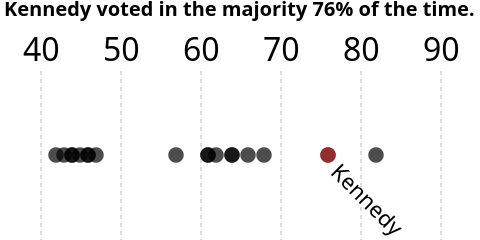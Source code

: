 {"$schema":"https://vega.github.io/schema/vega-lite/v3.json","width":240,"height":120,"padding":0,"autosize":"fit","view":{"stroke":null},"datasets":{"values":[{"justice":"Gorsuch","percentage":82,"_index_":0},{"justice":"Kennedy","percentage":76,"_index_":1},{"justice":"White","percentage":68,"_index_":2},{"justice":"O'Connor","percentage":66,"_index_":3},{"justice":"Roberts","percentage":64,"_index_":4},{"justice":"Rehnquist","percentage":64,"_index_":5},{"justice":"Thomas","percentage":62,"_index_":6},{"justice":"Scalia","percentage":61,"_index_":7},{"justice":"Alito","percentage":61,"_index_":8},{"justice":"Blackmun","percentage":57,"_index_":9},{"justice":"Souter","percentage":47,"_index_":10},{"justice":"Stevens","percentage":46,"_index_":11},{"justice":"Brennan","percentage":46,"_index_":12},{"justice":"Kagan","percentage":45,"_index_":13},{"justice":"Sotomayor","percentage":44,"_index_":14},{"justice":"Breyer","percentage":44,"_index_":15},{"justice":"Ginsburg","percentage":43,"_index_":16},{"justice":"Marshall","percentage":42,"_index_":17}]},"layer":[{"data":{"name":"values"},"encoding":{"y":{"field":"justice","type":"nominal","sort":"-percentage","axis":{"labelAlign":"left","labelPadding":50,"title":false,"ticks":false,"domain":false}},"x":{"field":"percentage","type":"quantitative","axis":{"grid":true,"labels":true,"title":false,"domain":false,"ticks":false,"tickMinStep":10,"gridDash":[2,2],"labelFontSize":16,"orient":"top"},"scale":{"domain":[35,95]}},"fill":{"value":"#f0f0f0"}},"layer":[{"mark":{"type":"bar"},"transform":[]},{"mark":{"type":"bar"},"transform":[{"filter":"((datum[\"_index_\"] != null) ? datum[\"_index_\"]==1:true)","_customized":true}],"encoding":{"fill":{"value":"firebrick"}}}],"transform":[{"filter":"((datum[\"_index_\"] != null) ? datum[\"_index_\"]!=7:false)","datum":{"justice":"Scalia","percentage":61,"_index_":7},"text":"Scalia","marktype":"rect","path":["layer","0","layer","0"]},{"filter":"((datum[\"_index_\"] != null) ? datum[\"_index_\"]!=0:false)","datum":{"justice":"Gorsuch","percentage":82,"_index_":0},"text":"Gorsuch","marktype":"rect","path":["layer","0","layer","0"]},{"filter":"((datum[\"_index_\"] != null) ? datum[\"_index_\"]!=1:false)","datum":{"justice":"Kennedy","percentage":76,"_index_":1},"text":"Kennedy","marktype":"rect","path":["layer","0","layer","0"]},{"filter":"((datum[\"_index_\"] != null) ? datum[\"_index_\"]!=2:false)","datum":{"justice":"White","percentage":68,"_index_":2},"text":"White","marktype":"rect","path":["layer","0","layer","0"]},{"filter":"((datum[\"_index_\"] != null) ? datum[\"_index_\"]!=3:false)","datum":{"justice":"O'Connor","percentage":66,"_index_":3},"text":"O'Connor","marktype":"rect","path":["layer","0","layer","0"]},{"filter":"((datum[\"_index_\"] != null) ? datum[\"_index_\"]!=4:false)","datum":{"justice":"Roberts","percentage":64,"_index_":4},"text":"Roberts","marktype":"rect","path":["layer","0","layer","0"]},{"filter":"((datum[\"_index_\"] != null) ? datum[\"_index_\"]!=5:false)","datum":{"justice":"Rehnquist","percentage":64,"_index_":5},"text":"Rehnquist","marktype":"rect","path":["layer","0","layer","0"]},{"filter":"((datum[\"_index_\"] != null) ? datum[\"_index_\"]!=6:false)","datum":{"justice":"Thomas","percentage":62,"_index_":6},"text":"Thomas","marktype":"rect","path":["layer","0","layer","0"]},{"filter":"((datum[\"_index_\"] != null) ? datum[\"_index_\"]!=8:false)","datum":{"justice":"Alito","percentage":61,"_index_":8},"text":"Alito","marktype":"rect","path":["layer","0","layer","0"]},{"filter":"((datum[\"_index_\"] != null) ? datum[\"_index_\"]!=9:false)","datum":{"justice":"Blackmun","percentage":57,"_index_":9},"text":"Blackmun","marktype":"rect","path":["layer","0","layer","0"]},{"filter":"((datum[\"_index_\"] != null) ? datum[\"_index_\"]!=10:false)","datum":{"justice":"Souter","percentage":47,"_index_":10},"text":"Souter","marktype":"rect","path":["layer","0","layer","0"]},{"filter":"((datum[\"_index_\"] != null) ? datum[\"_index_\"]!=11:false)","datum":{"justice":"Stevens","percentage":46,"_index_":11},"text":"Stevens","marktype":"rect","path":["layer","0","layer","0"]},{"filter":"((datum[\"_index_\"] != null) ? datum[\"_index_\"]!=12:false)","datum":{"justice":"Brennan","percentage":46,"_index_":12},"text":"Brennan","marktype":"rect","path":["layer","0","layer","0"]},{"filter":"((datum[\"_index_\"] != null) ? datum[\"_index_\"]!=13:false)","datum":{"justice":"Kagan","percentage":45,"_index_":13},"text":"Kagan","marktype":"rect","path":["layer","0","layer","0"]},{"filter":"((datum[\"_index_\"] != null) ? datum[\"_index_\"]!=14:false)","datum":{"justice":"Sotomayor","percentage":44,"_index_":14},"text":"Sotomayor","marktype":"rect","path":["layer","0","layer","0"]},{"filter":"((datum[\"_index_\"] != null) ? datum[\"_index_\"]!=15:false)","datum":{"justice":"Breyer","percentage":44,"_index_":15},"text":"Breyer","marktype":"rect","path":["layer","0","layer","0"]},{"filter":"((datum[\"_index_\"] != null) ? datum[\"_index_\"]!=16:false)","datum":{"justice":"Ginsburg","percentage":43,"_index_":16},"text":"Ginsburg","marktype":"rect","path":["layer","0","layer","0"]},{"filter":"((datum[\"_index_\"] != null) ? datum[\"_index_\"]!=17:false)","datum":{"justice":"Marshall","percentage":42,"_index_":17},"text":"Marshall","marktype":"rect","path":["layer","0","layer","0"]}]},{"data":{"name":"values"},"encoding":{"x":{"field":"percentage","type":"quantitative","axis":{"grid":false,"labels":false,"title":false,"domain":false,"ticks":false}},"text":{"field":"percentage","type":"quantitative"},"fill":{"value":"black"},"size":{"value":60}},"layer":[{"mark":{"type":"circle","align":"right","dx":-7,"dy":0},"transform":[]},{"mark":{"type":"circle","align":"right","dx":-7,"dy":0},"transform":[{"filter":"((datum[\"_index_\"] != null) ? datum[\"_index_\"]==1:true)","_customized":true}],"encoding":{"fill":{"value":"firebrick"}}}]},{"data":{"name":"_data_7_split","values":[{"name":"default","text":"Kennedy voted in the majority 76% of the time.","_line":0,"_index":0}]},"encoding":{"text":{"field":"text","type":"nominal"},"y":{"value":0}},"layer":[{"mark":{"type":"text","fontWeight":"bold","wrap":36,"fontSize":10,"dx":0,"dy":0},"layer":[{"mark":{"type":"text","fontWeight":"bold","wrap":36,"fontSize":10,"dx":0,"dy":-30},"transform":[{"filter":"datum._index == 0"}]}]}]},{"layer":[]},{"data":{"name":"values"},"encoding":{"text":{"field":"justice","type":"nominal"},"x":{"field":"percentage","type":"quantitative"}},"layer":[{"mark":{"type":"text","align":"left","angle":45,"dx":7,"dy":3},"transform":[{"filter":"((datum[\"_index_\"] != null) ? datum[\"_index_\"]!=5:false)","_customized":true},{"filter":"((datum[\"_index_\"] != null) ? datum[\"_index_\"]!=8:false)","_customized":true},{"filter":"((datum[\"_index_\"] != null) ? datum[\"_index_\"]!=11:false)","_customized":true},{"filter":"((datum[\"_index_\"] != null) ? datum[\"_index_\"]!=15:false)","_customized":true},{"filter":"((datum[\"_index_\"] != null) ? datum[\"_index_\"]!=4:false)","_customized":true},{"filter":"((datum[\"_index_\"] != null) ? datum[\"_index_\"]!=7:false)","_customized":true},{"filter":"((datum[\"_index_\"] != null) ? datum[\"_index_\"]!=14:false)","_customized":true},{"filter":"((datum[\"_index_\"] != null) ? datum[\"_index_\"]!=12:false)","_customized":true}]},{"mark":{"type":"text","align":"left","angle":45,"dx":50,"dy":3},"transform":[{"filter":"((datum[\"_index_\"] != null) ? datum[\"_index_\"]==5:true)","_customized":true}]},{"mark":{"type":"text","align":"left","angle":45,"dx":45,"dy":3},"transform":[{"filter":"((datum[\"_index_\"] != null) ? datum[\"_index_\"]==8:true)","_customized":true}]},{"mark":{"type":"text","align":"left","angle":45,"dx":55,"dy":3},"transform":[{"filter":"((datum[\"_index_\"] != null) ? datum[\"_index_\"]==11:true)","_customized":true}]},{"mark":{"type":"text","align":"left","angle":45,"dx":65,"dy":3},"transform":[{"filter":"((datum[\"_index_\"] != null) ? datum[\"_index_\"]==15:true)","_customized":true}]},{"mark":{"type":"text","align":"left","angle":45,"dx":7,"dy":3},"transform":[{"filter":"((datum[\"_index_\"] != null) ? datum[\"_index_\"]==4:true)","_customized":true}],"encoding":{"text":{"field":"datumjustice","_label":"=datum.justice + ','"}}},{"mark":{"type":"text","align":"left","angle":45,"dx":7,"dy":3},"transform":[{"filter":"((datum[\"_index_\"] != null) ? datum[\"_index_\"]==7:true)","_customized":true}],"encoding":{"text":{"field":"datumjustice","_label":"=datum.justice + ','"}}},{"mark":{"type":"text","align":"left","angle":45,"dx":7,"dy":3},"transform":[{"filter":"((datum[\"_index_\"] != null) ? datum[\"_index_\"]==14:true)","_customized":true}],"encoding":{"text":{"field":"datumjustice","_label":"=datum.justice + ','"}}},{"mark":{"type":"text","align":"left","angle":45,"dx":7,"dy":3},"transform":[{"filter":"((datum[\"_index_\"] != null) ? datum[\"_index_\"]==12:true)","_customized":true}],"encoding":{"text":{"field":"datumjustice","_label":"=datum.justice + ','"}}},{"mark":{"type":"text","align":"left","angle":45,"dx":7,"dy":3},"transform":[{"filter":"((datum[\"_index_\"] != null) ? datum[\"_index_\"]==0: true)","_customized":true}]},{"mark":{"type":"text","align":"left","angle":45,"dx":7,"dy":3},"transform":[{"filter":"((datum[\"_index_\"] != null) ? datum[\"_index_\"]==0: true)","_customized":true}]},{"mark":{"type":"text","align":"left","angle":45,"dx":7,"dy":3},"transform":[{"filter":"((datum[\"_index_\"] != null) ? datum[\"_index_\"]==2: true)","_customized":true}]},{"mark":{"type":"text","align":"left","angle":45,"dx":7,"dy":3},"transform":[{"filter":"((datum[\"_index_\"] != null) ? datum[\"_index_\"]==2: true)","_customized":true}]},{"mark":{"type":"text","align":"left","angle":45,"dx":7,"dy":3},"transform":[{"filter":"((datum[\"_index_\"] != null) ? datum[\"_index_\"]==3: true)","_customized":true}]},{"mark":{"type":"text","align":"left","angle":45,"dx":7,"dy":3},"transform":[{"filter":"((datum[\"_index_\"] != null) ? datum[\"_index_\"]==3: true)","_customized":true}]},{"mark":{"type":"text","align":"left","angle":45,"dx":7,"dy":3},"transform":[{"filter":"((datum[\"_index_\"] != null) ? datum[\"_index_\"]==6: true)","_customized":true}]},{"mark":{"type":"text","align":"left","angle":45,"dx":7,"dy":3},"transform":[{"filter":"((datum[\"_index_\"] != null) ? datum[\"_index_\"]==6: true)","_customized":true}]},{"mark":{"type":"text","align":"left","angle":45,"dx":7,"dy":3},"transform":[{"filter":"((datum[\"_index_\"] != null) ? datum[\"_index_\"]==9: true)","_customized":true}]},{"mark":{"type":"text","align":"left","angle":45,"dx":7,"dy":3},"transform":[{"filter":"((datum[\"_index_\"] != null) ? datum[\"_index_\"]==9: true)","_customized":true}]},{"mark":{"type":"text","align":"left","angle":45,"dx":7,"dy":3},"transform":[{"filter":"((datum[\"_index_\"] != null) ? datum[\"_index_\"]==10: true)","_customized":true}]},{"mark":{"type":"text","align":"left","angle":45,"dx":7,"dy":3},"transform":[{"filter":"((datum[\"_index_\"] != null) ? datum[\"_index_\"]==10: true)","_customized":true}]},{"mark":{"type":"text","align":"left","angle":45,"dx":7,"dy":3},"transform":[{"filter":"((datum[\"_index_\"] != null) ? datum[\"_index_\"]==13: true)","_customized":true}]},{"mark":{"type":"text","align":"left","angle":45,"dx":7,"dy":3},"transform":[{"filter":"((datum[\"_index_\"] != null) ? datum[\"_index_\"]==13: true)","_customized":true}]},{"mark":{"type":"text","align":"left","angle":45,"dx":7,"dy":3},"transform":[{"filter":"((datum[\"_index_\"] != null) ? datum[\"_index_\"]==16: true)","_customized":true}]},{"mark":{"type":"text","align":"left","angle":45,"dx":7,"dy":3},"transform":[{"filter":"((datum[\"_index_\"] != null) ? datum[\"_index_\"]==16: true)","_customized":true}]},{"mark":{"type":"text","align":"left","angle":45,"dx":7,"dy":3},"transform":[{"filter":"((datum[\"_index_\"] != null) ? datum[\"_index_\"]==17: true)","_customized":true}]},{"mark":{"type":"text","align":"left","angle":45,"dx":7,"dy":3},"transform":[{"filter":"((datum[\"_index_\"] != null) ? datum[\"_index_\"]==17: true)","_customized":true}]}],"transform":[{"calculate":"datum.justice + ','","as":"datumjustice"},{"calculate":"datum.justice + ','","as":"datumjustice"},{"calculate":"datum.justice + ','","as":"datumjustice"},{"calculate":"datum.justice + ','","as":"datumjustice"},{"filter":"((datum[\"_index_\"] != null) ? datum[\"_index_\"]!=0: false)","datum":{"justice":"Gorsuch","percentage":82,"_index_":0,"datumjustice":"Gorsuch,"},"text":"Gorsuch","marktype":"text","path":["layer","4","layer","0"]},{"filter":"((datum[\"_index_\"] != null) ? datum[\"_index_\"]!=2: false)","datum":{"justice":"White","percentage":68,"_index_":2,"datumjustice":"White,"},"text":"White","marktype":"text","path":["layer","4","layer","0"]},{"filter":"((datum[\"_index_\"] != null) ? datum[\"_index_\"]!=3: false)","datum":{"justice":"O'Connor","percentage":66,"_index_":3,"datumjustice":"O'Connor,"},"text":"O'Connor","marktype":"text","path":["layer","4","layer","0"]},{"filter":"((datum[\"_index_\"] != null) ? datum[\"_index_\"]!=6: false)","datum":{"justice":"Thomas","percentage":62,"_index_":6,"datumjustice":"Thomas,"},"text":"Thomas","marktype":"text","path":["layer","4","layer","0"]},{"filter":"((datum[\"_index_\"] != null) ? datum[\"_index_\"]!=9: false)","datum":{"justice":"Blackmun","percentage":57,"_index_":9,"datumjustice":"Blackmun,"},"text":"Blackmun","marktype":"text","path":["layer","4","layer","0"]},{"filter":"((datum[\"_index_\"] != null) ? datum[\"_index_\"]!=10: false)","datum":{"justice":"Souter","percentage":47,"_index_":10,"datumjustice":"Souter,"},"text":"Souter","marktype":"text","path":["layer","4","layer","0"]},{"filter":"((datum[\"_index_\"] != null) ? datum[\"_index_\"]!=13: false)","datum":{"justice":"Kagan","percentage":45,"_index_":13,"datumjustice":"Kagan,"},"text":"Kagan","marktype":"text","path":["layer","4","layer","0"]},{"filter":"((datum[\"_index_\"] != null) ? datum[\"_index_\"]!=16: false)","datum":{"justice":"Ginsburg","percentage":43,"_index_":16,"datumjustice":"Ginsburg,"},"text":"Ginsburg","marktype":"text","path":["layer","4","layer","0"]},{"filter":"((datum[\"_index_\"] != null) ? datum[\"_index_\"]!=17: false)","datum":{"justice":"Marshall","percentage":42,"_index_":17,"datumjustice":"Marshall,"},"text":"Marshall","marktype":"text","path":["layer","4","layer","0"]},{"filter":"((datum[\"_index_\"] != null) ? datum[\"_index_\"]!=5: false)","datum":{"justice":"Rehnquist","percentage":64,"_index_":5,"datumjustice":"Rehnquist,"},"text":"Rehnquist","marktype":"text","path":["layer","4","layer","1"]},{"filter":"((datum[\"_index_\"] != null) ? datum[\"_index_\"]!=8: false)","datum":{"justice":"Alito","percentage":61,"_index_":8,"datumjustice":"Alito,"},"text":"Alito","marktype":"text","path":["layer","4","layer","2"]},{"filter":"((datum[\"_index_\"] != null) ? datum[\"_index_\"]!=11: false)","datum":{"justice":"Stevens","percentage":46,"_index_":11,"datumjustice":"Stevens,"},"text":"Stevens","marktype":"text","path":["layer","4","layer","3"]},{"filter":"((datum[\"_index_\"] != null) ? datum[\"_index_\"]!=15: false)","datum":{"justice":"Breyer","percentage":44,"_index_":15,"datumjustice":"Breyer,"},"text":"Breyer","marktype":"text","path":["layer","4","layer","4"]},{"filter":"((datum[\"_index_\"] != null) ? datum[\"_index_\"]!=4: false)","datum":{"justice":"Roberts","percentage":64,"_index_":4,"datumjustice":"Roberts,"},"text":"Roberts,","marktype":"text","path":["layer","4","layer","5"]},{"filter":"((datum[\"_index_\"] != null) ? datum[\"_index_\"]!=7: false)","datum":{"justice":"Scalia","percentage":61,"_index_":7,"datumjustice":"Scalia,"},"text":"Scalia,","marktype":"text","path":["layer","4","layer","6"]},{"filter":"((datum[\"_index_\"] != null) ? datum[\"_index_\"]!=14: false)","datum":{"justice":"Sotomayor","percentage":44,"_index_":14,"datumjustice":"Sotomayor,"},"text":"Sotomayor,","marktype":"text","path":["layer","4","layer","7"]},{"filter":"((datum[\"_index_\"] != null) ? datum[\"_index_\"]!=12: false)","datum":{"justice":"Brennan","percentage":46,"_index_":12,"datumjustice":"Brennan,"},"text":"Brennan,","marktype":"text","path":["layer","4","layer","8"]}]}]}